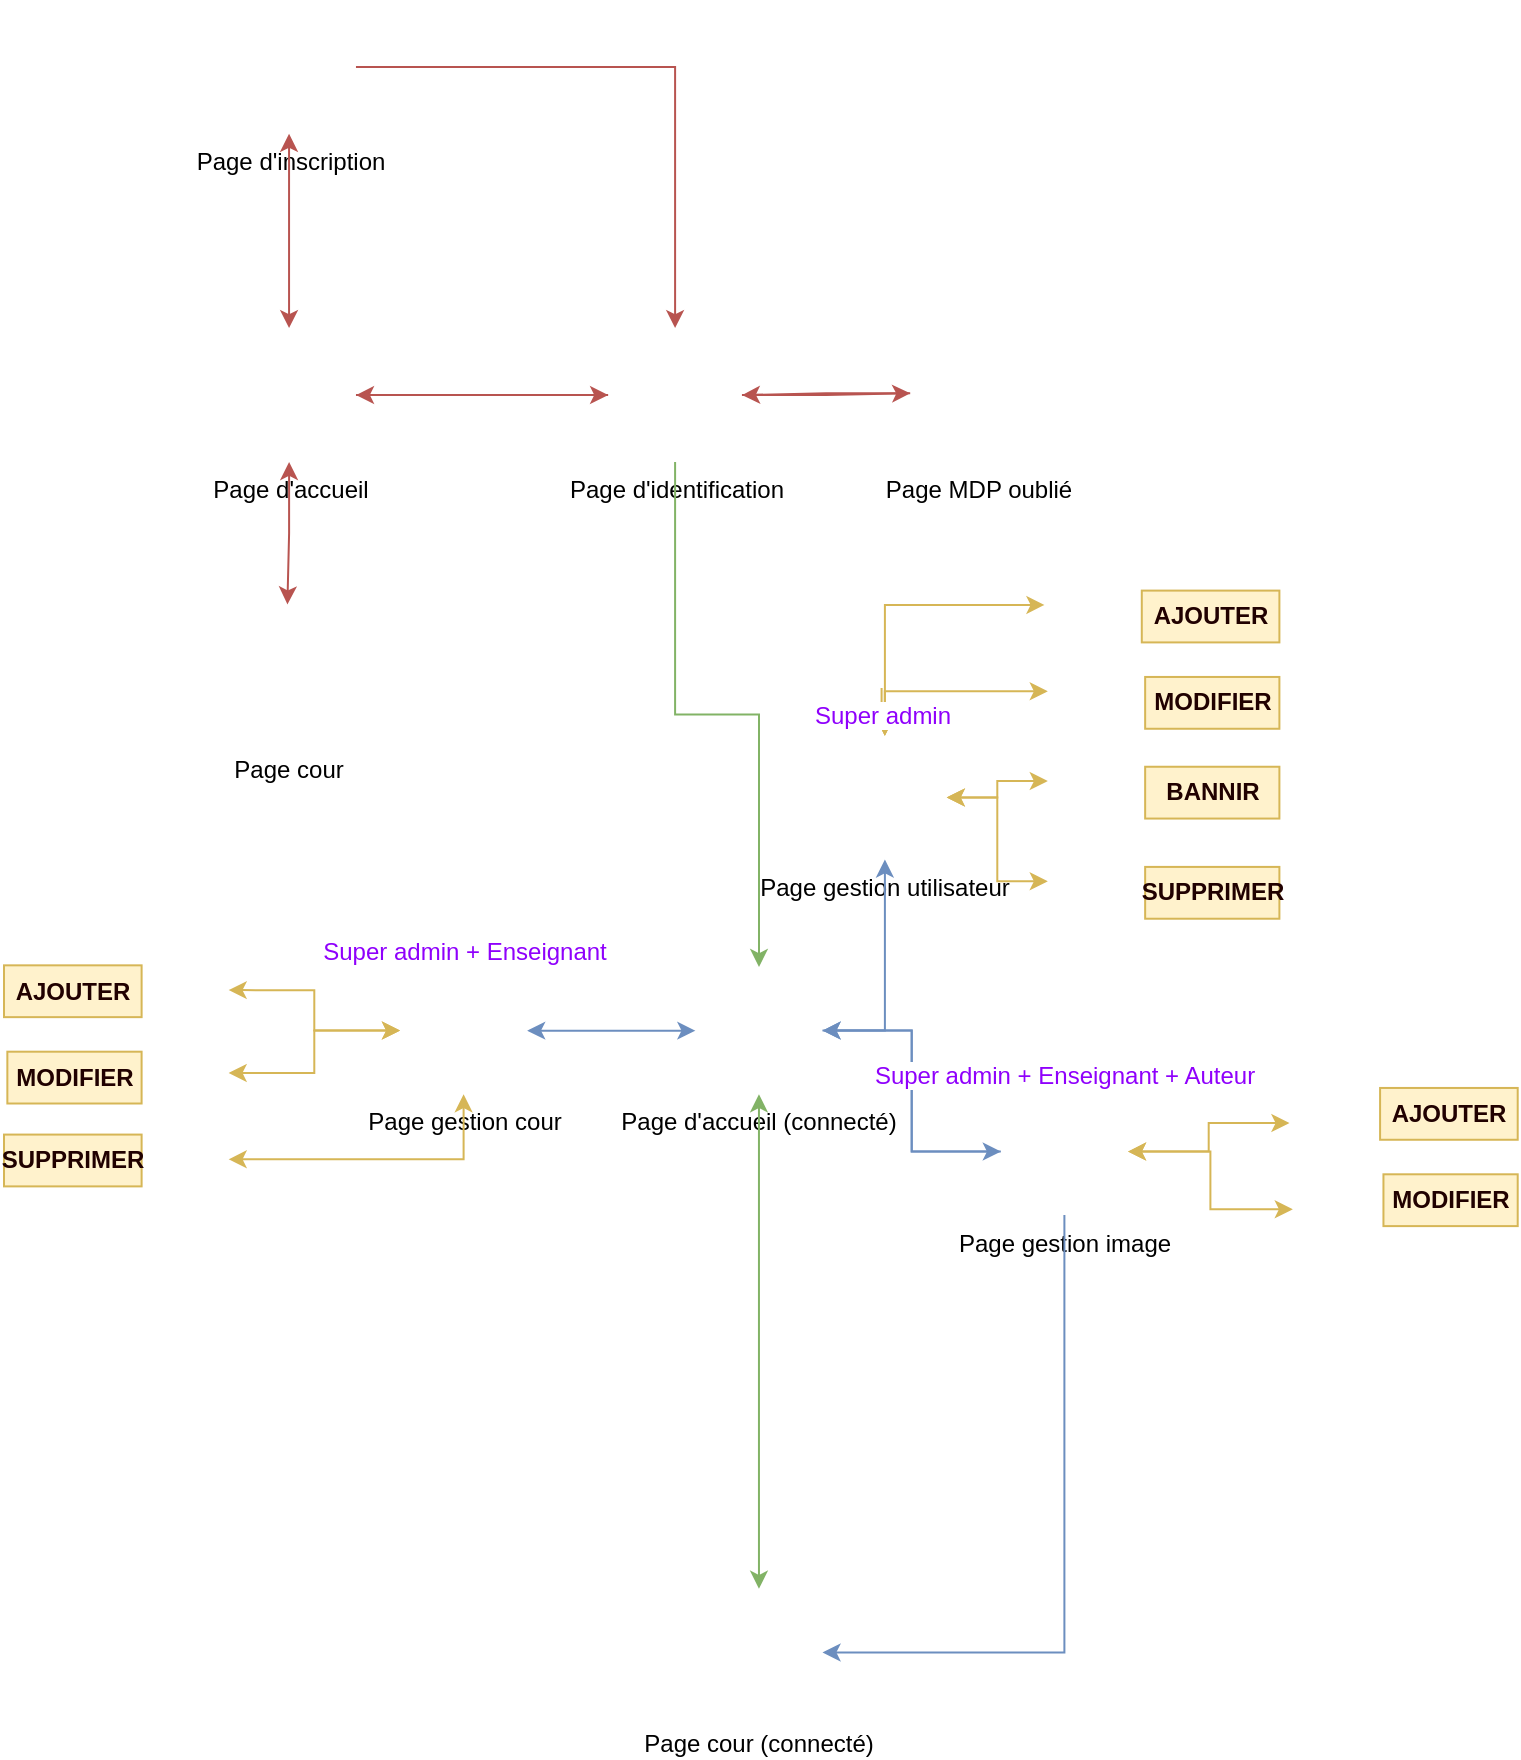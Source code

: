 <mxfile version="18.1.2" type="device"><diagram id="EtfHZ1deFGLvGAaEeNDH" name="Page-1"><mxGraphModel dx="1778" dy="993" grid="1" gridSize="10" guides="1" tooltips="1" connect="1" arrows="1" fold="1" page="1" pageScale="1" pageWidth="827" pageHeight="1169" math="0" shadow="0"><root><mxCell id="0"/><mxCell id="1" parent="0"/><mxCell id="CgV4inn3d8pZycO-Oh68-99" value="" style="group" vertex="1" connectable="0" parent="1"><mxGeometry x="56.78" y="140" width="730" height="860" as="geometry"/></mxCell><mxCell id="CgV4inn3d8pZycO-Oh68-1" value="Page d'accueil" style="shape=image;html=1;verticalAlign=top;verticalLabelPosition=bottom;labelBackgroundColor=#ffffff;imageAspect=0;aspect=fixed;image=https://cdn4.iconfinder.com/data/icons/essentials-71/24/007_-_File-128.png;fontFamily=Helvetica;fontSize=12;fontColor=default;align=center;strokeColor=#b85450;fillColor=#f8cecc;" vertex="1" parent="CgV4inn3d8pZycO-Oh68-99"><mxGeometry x="92.299" y="164.056" width="66.904" height="66.904" as="geometry"/></mxCell><mxCell id="CgV4inn3d8pZycO-Oh68-17" style="edgeStyle=orthogonalEdgeStyle;rounded=0;orthogonalLoop=1;jettySize=auto;html=1;fontColor=#9C0500;fillColor=#f8cecc;strokeColor=#b85450;" edge="1" parent="CgV4inn3d8pZycO-Oh68-99" source="CgV4inn3d8pZycO-Oh68-2" target="CgV4inn3d8pZycO-Oh68-1"><mxGeometry relative="1" as="geometry"/></mxCell><mxCell id="CgV4inn3d8pZycO-Oh68-2" value="Page d'identification" style="shape=image;html=1;verticalAlign=top;verticalLabelPosition=bottom;labelBackgroundColor=#ffffff;imageAspect=0;aspect=fixed;image=https://cdn4.iconfinder.com/data/icons/essentials-71/24/007_-_File-128.png;fontFamily=Helvetica;fontSize=12;fontColor=default;align=center;strokeColor=#b85450;fillColor=#f8cecc;" vertex="1" parent="CgV4inn3d8pZycO-Oh68-99"><mxGeometry x="285.287" y="164.056" width="66.904" height="66.904" as="geometry"/></mxCell><mxCell id="CgV4inn3d8pZycO-Oh68-3" value="" style="edgeStyle=orthogonalEdgeStyle;rounded=0;orthogonalLoop=1;jettySize=auto;html=1;fontColor=#9C0500;fillColor=#f8cecc;strokeColor=#b85450;" edge="1" parent="CgV4inn3d8pZycO-Oh68-99" source="CgV4inn3d8pZycO-Oh68-1" target="CgV4inn3d8pZycO-Oh68-2"><mxGeometry relative="1" as="geometry"/></mxCell><mxCell id="CgV4inn3d8pZycO-Oh68-19" style="edgeStyle=orthogonalEdgeStyle;rounded=0;orthogonalLoop=1;jettySize=auto;html=1;fontColor=#9C0500;fillColor=#f8cecc;strokeColor=#b85450;" edge="1" parent="CgV4inn3d8pZycO-Oh68-99" source="CgV4inn3d8pZycO-Oh68-4" target="CgV4inn3d8pZycO-Oh68-2"><mxGeometry relative="1" as="geometry"/></mxCell><mxCell id="CgV4inn3d8pZycO-Oh68-4" value="Page MDP oublié" style="shape=image;html=1;verticalAlign=top;verticalLabelPosition=bottom;labelBackgroundColor=#ffffff;imageAspect=0;aspect=fixed;image=https://cdn4.iconfinder.com/data/icons/essentials-71/24/007_-_File-128.png;fontFamily=Helvetica;fontSize=12;fontColor=default;align=center;strokeColor=#b85450;fillColor=#f8cecc;" vertex="1" parent="CgV4inn3d8pZycO-Oh68-99"><mxGeometry x="436.322" y="162.329" width="68.576" height="68.576" as="geometry"/></mxCell><mxCell id="CgV4inn3d8pZycO-Oh68-5" value="" style="edgeStyle=orthogonalEdgeStyle;rounded=0;orthogonalLoop=1;jettySize=auto;html=1;fontColor=#9C0500;fillColor=#f8cecc;strokeColor=#b85450;" edge="1" parent="CgV4inn3d8pZycO-Oh68-99" source="CgV4inn3d8pZycO-Oh68-2" target="CgV4inn3d8pZycO-Oh68-4"><mxGeometry relative="1" as="geometry"/></mxCell><mxCell id="CgV4inn3d8pZycO-Oh68-8" style="edgeStyle=orthogonalEdgeStyle;rounded=0;orthogonalLoop=1;jettySize=auto;html=1;fontColor=#9C0500;fillColor=#f8cecc;strokeColor=#b85450;" edge="1" parent="CgV4inn3d8pZycO-Oh68-99" source="CgV4inn3d8pZycO-Oh68-6" target="CgV4inn3d8pZycO-Oh68-2"><mxGeometry relative="1" as="geometry"/></mxCell><mxCell id="CgV4inn3d8pZycO-Oh68-6" value="Page d'inscription" style="shape=image;html=1;verticalAlign=top;verticalLabelPosition=bottom;labelBackgroundColor=#ffffff;imageAspect=0;aspect=fixed;image=https://cdn4.iconfinder.com/data/icons/essentials-71/24/007_-_File-128.png;fontFamily=Helvetica;fontSize=12;fontColor=default;align=center;strokeColor=#b85450;fillColor=#f8cecc;" vertex="1" parent="CgV4inn3d8pZycO-Oh68-99"><mxGeometry x="92.299" width="66.904" height="66.904" as="geometry"/></mxCell><mxCell id="CgV4inn3d8pZycO-Oh68-7" value="" style="edgeStyle=orthogonalEdgeStyle;rounded=0;orthogonalLoop=1;jettySize=auto;html=1;fillColor=#f8cecc;strokeColor=#b85450;fontColor=#9C0500;startArrow=classic;startFill=1;" edge="1" parent="CgV4inn3d8pZycO-Oh68-99" source="CgV4inn3d8pZycO-Oh68-1" target="CgV4inn3d8pZycO-Oh68-6"><mxGeometry relative="1" as="geometry"/></mxCell><mxCell id="CgV4inn3d8pZycO-Oh68-10" value="Page d'accueil (connecté)" style="shape=image;html=1;verticalAlign=top;verticalLabelPosition=bottom;labelBackgroundColor=#ffffff;imageAspect=0;aspect=fixed;image=https://cdn4.iconfinder.com/data/icons/essentials-71/24/007_-_File-128.png;fontFamily=Helvetica;fontSize=12;fontColor=default;align=center;strokeColor=#6c8ebf;fillColor=#dae8fc;" vertex="1" parent="CgV4inn3d8pZycO-Oh68-99"><mxGeometry x="328.92" y="483.534" width="63.558" height="63.558" as="geometry"/></mxCell><mxCell id="CgV4inn3d8pZycO-Oh68-11" value="" style="edgeStyle=orthogonalEdgeStyle;rounded=0;orthogonalLoop=1;jettySize=auto;html=1;fontColor=#9C0500;fillColor=#d5e8d4;strokeColor=#82b366;" edge="1" parent="CgV4inn3d8pZycO-Oh68-99" source="CgV4inn3d8pZycO-Oh68-2" target="CgV4inn3d8pZycO-Oh68-10"><mxGeometry relative="1" as="geometry"/></mxCell><mxCell id="CgV4inn3d8pZycO-Oh68-12" value="Page cour (connecté)" style="shape=image;html=1;verticalAlign=top;verticalLabelPosition=bottom;labelBackgroundColor=#ffffff;imageAspect=0;aspect=fixed;image=https://cdn4.iconfinder.com/data/icons/essentials-71/24/007_-_File-128.png;fontFamily=Helvetica;fontSize=12;fontColor=default;align=center;strokeColor=default;fillColor=default;" vertex="1" parent="CgV4inn3d8pZycO-Oh68-99"><mxGeometry x="328.92" y="794.378" width="63.558" height="63.558" as="geometry"/></mxCell><mxCell id="CgV4inn3d8pZycO-Oh68-13" value="" style="edgeStyle=orthogonalEdgeStyle;rounded=0;orthogonalLoop=1;jettySize=auto;html=1;fontColor=#210100;fillColor=#d5e8d4;strokeColor=#82b366;startArrow=classic;startFill=1;" edge="1" parent="CgV4inn3d8pZycO-Oh68-99" source="CgV4inn3d8pZycO-Oh68-10" target="CgV4inn3d8pZycO-Oh68-12"><mxGeometry relative="1" as="geometry"/></mxCell><mxCell id="CgV4inn3d8pZycO-Oh68-14" value="Page cour" style="shape=image;html=1;verticalAlign=top;verticalLabelPosition=bottom;labelBackgroundColor=#ffffff;imageAspect=0;aspect=fixed;image=https://cdn4.iconfinder.com/data/icons/essentials-71/24/007_-_File-128.png;fontFamily=Helvetica;fontSize=12;fontColor=default;align=center;strokeColor=#b85450;fillColor=#f8cecc;" vertex="1" parent="CgV4inn3d8pZycO-Oh68-99"><mxGeometry x="90.621" y="302.209" width="68.576" height="68.576" as="geometry"/></mxCell><mxCell id="CgV4inn3d8pZycO-Oh68-15" value="" style="edgeStyle=orthogonalEdgeStyle;rounded=0;orthogonalLoop=1;jettySize=auto;html=1;fontColor=#9C0500;fillColor=#f8cecc;strokeColor=#b85450;startArrow=classic;startFill=1;" edge="1" parent="CgV4inn3d8pZycO-Oh68-99" source="CgV4inn3d8pZycO-Oh68-1" target="CgV4inn3d8pZycO-Oh68-14"><mxGeometry relative="1" as="geometry"/></mxCell><mxCell id="CgV4inn3d8pZycO-Oh68-25" style="edgeStyle=orthogonalEdgeStyle;rounded=0;orthogonalLoop=1;jettySize=auto;html=1;fontColor=#9C0500;strokeColor=#6c8ebf;fillColor=#dae8fc;" edge="1" parent="CgV4inn3d8pZycO-Oh68-99" source="CgV4inn3d8pZycO-Oh68-23" target="CgV4inn3d8pZycO-Oh68-10"><mxGeometry relative="1" as="geometry"/></mxCell><mxCell id="CgV4inn3d8pZycO-Oh68-23" value="Page gestion image" style="shape=image;html=1;verticalAlign=top;verticalLabelPosition=bottom;labelBackgroundColor=#ffffff;imageAspect=0;aspect=fixed;image=https://cdn4.iconfinder.com/data/icons/essentials-71/24/007_-_File-128.png;fontFamily=Helvetica;fontSize=12;fontColor=default;align=center;strokeColor=default;fillColor=default;" vertex="1" parent="CgV4inn3d8pZycO-Oh68-99"><mxGeometry x="481.632" y="543.976" width="63.558" height="63.558" as="geometry"/></mxCell><mxCell id="CgV4inn3d8pZycO-Oh68-24" value="" style="edgeStyle=orthogonalEdgeStyle;rounded=0;orthogonalLoop=1;jettySize=auto;html=1;fontColor=#9C0500;strokeColor=#6c8ebf;fillColor=#dae8fc;" edge="1" parent="CgV4inn3d8pZycO-Oh68-99" source="CgV4inn3d8pZycO-Oh68-10" target="CgV4inn3d8pZycO-Oh68-23"><mxGeometry relative="1" as="geometry"/></mxCell><mxCell id="CgV4inn3d8pZycO-Oh68-27" style="edgeStyle=orthogonalEdgeStyle;rounded=0;orthogonalLoop=1;jettySize=auto;html=1;fontColor=#9C0500;strokeColor=#6c8ebf;endArrow=none;endFill=0;startArrow=classic;startFill=1;fillColor=#dae8fc;" edge="1" parent="CgV4inn3d8pZycO-Oh68-99" source="CgV4inn3d8pZycO-Oh68-12" target="CgV4inn3d8pZycO-Oh68-23"><mxGeometry relative="1" as="geometry"><mxPoint x="478.276" y="550.884" as="targetPoint"/></mxGeometry></mxCell><mxCell id="CgV4inn3d8pZycO-Oh68-28" value="Page gestion cour" style="shape=image;html=1;verticalAlign=top;verticalLabelPosition=bottom;labelBackgroundColor=#ffffff;imageAspect=0;aspect=fixed;image=https://cdn4.iconfinder.com/data/icons/essentials-71/24/007_-_File-128.png;fontFamily=Helvetica;fontSize=12;fontColor=default;align=center;strokeColor=default;fillColor=default;" vertex="1" parent="CgV4inn3d8pZycO-Oh68-99"><mxGeometry x="181.241" y="483.534" width="63.558" height="63.558" as="geometry"/></mxCell><mxCell id="CgV4inn3d8pZycO-Oh68-30" style="edgeStyle=orthogonalEdgeStyle;rounded=0;orthogonalLoop=1;jettySize=auto;html=1;fontColor=#9C0500;startArrow=classic;startFill=1;endArrow=classic;endFill=1;strokeColor=#6c8ebf;fillColor=#dae8fc;" edge="1" parent="CgV4inn3d8pZycO-Oh68-99" source="CgV4inn3d8pZycO-Oh68-10" target="CgV4inn3d8pZycO-Oh68-28"><mxGeometry relative="1" as="geometry"/></mxCell><mxCell id="CgV4inn3d8pZycO-Oh68-31" value="Page gestion utilisateur" style="shape=image;html=1;verticalAlign=top;verticalLabelPosition=bottom;labelBackgroundColor=#ffffff;imageAspect=0;aspect=fixed;image=https://cdn4.iconfinder.com/data/icons/essentials-71/24/007_-_File-128.png;fontFamily=Helvetica;fontSize=12;align=center;strokeColor=#d6b656;fillColor=#fff2cc;" vertex="1" parent="CgV4inn3d8pZycO-Oh68-99"><mxGeometry x="392.69" y="367.831" width="61.886" height="61.886" as="geometry"/></mxCell><mxCell id="CgV4inn3d8pZycO-Oh68-32" value="" style="edgeStyle=orthogonalEdgeStyle;rounded=0;orthogonalLoop=1;jettySize=auto;html=1;fontColor=#9C0500;startArrow=classic;startFill=1;endArrow=classic;endFill=1;strokeColor=#6c8ebf;fillColor=#dae8fc;" edge="1" parent="CgV4inn3d8pZycO-Oh68-99" source="CgV4inn3d8pZycO-Oh68-10" target="CgV4inn3d8pZycO-Oh68-31"><mxGeometry relative="1" as="geometry"/></mxCell><mxCell id="CgV4inn3d8pZycO-Oh68-44" style="edgeStyle=orthogonalEdgeStyle;rounded=0;orthogonalLoop=1;jettySize=auto;html=1;fontColor=#9C0500;startArrow=classic;startFill=1;endArrow=classic;endFill=1;strokeColor=#d6b656;entryX=0.5;entryY=0;entryDx=0;entryDy=0;fillColor=#fff2cc;" edge="1" parent="CgV4inn3d8pZycO-Oh68-99" source="CgV4inn3d8pZycO-Oh68-37" target="CgV4inn3d8pZycO-Oh68-31"><mxGeometry relative="1" as="geometry"><mxPoint x="478.276" y="405.823" as="targetPoint"/></mxGeometry></mxCell><mxCell id="CgV4inn3d8pZycO-Oh68-37" value="" style="shape=image;html=1;verticalAlign=top;verticalLabelPosition=bottom;labelBackgroundColor=#ffffff;imageAspect=0;aspect=fixed;image=https://cdn4.iconfinder.com/data/icons/essentials-73/24/007_-_File-128.png;fillColor=#fff2cc;strokeColor=#d6b656;" vertex="1" parent="CgV4inn3d8pZycO-Oh68-99"><mxGeometry x="505.126" y="328.112" width="35.124" height="35.124" as="geometry"/></mxCell><mxCell id="CgV4inn3d8pZycO-Oh68-41" style="edgeStyle=orthogonalEdgeStyle;rounded=0;orthogonalLoop=1;jettySize=auto;html=1;fontColor=#9C0500;startArrow=classic;startFill=1;endArrow=classic;endFill=1;strokeColor=#d6b656;fillColor=#fff2cc;" edge="1" parent="CgV4inn3d8pZycO-Oh68-99" source="CgV4inn3d8pZycO-Oh68-40" target="CgV4inn3d8pZycO-Oh68-31"><mxGeometry relative="1" as="geometry"/></mxCell><mxCell id="CgV4inn3d8pZycO-Oh68-40" value="" style="shape=image;html=1;verticalAlign=top;verticalLabelPosition=bottom;labelBackgroundColor=#ffffff;imageAspect=0;aspect=fixed;image=https://cdn4.iconfinder.com/data/icons/essentials-73/24/007_-_File-128.png;fillColor=#fff2cc;strokeColor=#d6b656;" vertex="1" parent="CgV4inn3d8pZycO-Oh68-99"><mxGeometry x="505.126" y="373.012" width="35.124" height="35.124" as="geometry"/></mxCell><mxCell id="CgV4inn3d8pZycO-Oh68-43" style="edgeStyle=orthogonalEdgeStyle;rounded=0;orthogonalLoop=1;jettySize=auto;html=1;fontColor=#9C0500;startArrow=classic;startFill=1;endArrow=classic;endFill=1;strokeColor=#d6b656;fillColor=#fff2cc;" edge="1" parent="CgV4inn3d8pZycO-Oh68-99" source="CgV4inn3d8pZycO-Oh68-42" target="CgV4inn3d8pZycO-Oh68-31"><mxGeometry relative="1" as="geometry"/></mxCell><mxCell id="CgV4inn3d8pZycO-Oh68-42" value="" style="shape=image;html=1;verticalAlign=top;verticalLabelPosition=bottom;labelBackgroundColor=#ffffff;imageAspect=0;aspect=fixed;image=https://cdn4.iconfinder.com/data/icons/essentials-73/24/007_-_File-128.png;fillColor=#fff2cc;strokeColor=#d6b656;" vertex="1" parent="CgV4inn3d8pZycO-Oh68-99"><mxGeometry x="505.126" y="423.092" width="35.124" height="35.124" as="geometry"/></mxCell><mxCell id="CgV4inn3d8pZycO-Oh68-45" value="&lt;font color=&quot;#210100&quot;&gt;&lt;b&gt;MODIFIER&lt;/b&gt;&lt;/font&gt;" style="text;html=1;strokeColor=#d6b656;fillColor=#fff2cc;align=center;verticalAlign=middle;whiteSpace=wrap;rounded=0;" vertex="1" parent="CgV4inn3d8pZycO-Oh68-99"><mxGeometry x="553.793" y="338.474" width="67.126" height="25.904" as="geometry"/></mxCell><mxCell id="CgV4inn3d8pZycO-Oh68-46" value="&lt;font color=&quot;#210100&quot;&gt;&lt;b&gt;BANNIR&lt;/b&gt;&lt;/font&gt;" style="text;html=1;strokeColor=#d6b656;fillColor=#fff2cc;align=center;verticalAlign=middle;whiteSpace=wrap;rounded=0;" vertex="1" parent="CgV4inn3d8pZycO-Oh68-99"><mxGeometry x="553.793" y="383.373" width="67.126" height="25.904" as="geometry"/></mxCell><mxCell id="CgV4inn3d8pZycO-Oh68-47" value="&lt;font color=&quot;#210100&quot;&gt;&lt;b&gt;SUPPRIMER&lt;br&gt;&lt;/b&gt;&lt;/font&gt;" style="text;html=1;strokeColor=#d6b656;fillColor=#fff2cc;align=center;verticalAlign=middle;whiteSpace=wrap;rounded=0;" vertex="1" parent="CgV4inn3d8pZycO-Oh68-99"><mxGeometry x="553.793" y="433.454" width="67.126" height="25.904" as="geometry"/></mxCell><mxCell id="CgV4inn3d8pZycO-Oh68-50" style="edgeStyle=orthogonalEdgeStyle;rounded=0;orthogonalLoop=1;jettySize=auto;html=1;entryX=0.5;entryY=0;entryDx=0;entryDy=0;fontColor=#210100;startArrow=none;startFill=1;endArrow=classic;endFill=1;strokeColor=#d6b656;fillColor=#fff2cc;" edge="1" parent="CgV4inn3d8pZycO-Oh68-99" source="CgV4inn3d8pZycO-Oh68-95" target="CgV4inn3d8pZycO-Oh68-31"><mxGeometry relative="1" as="geometry"/></mxCell><mxCell id="CgV4inn3d8pZycO-Oh68-97" style="edgeStyle=orthogonalEdgeStyle;rounded=0;orthogonalLoop=1;jettySize=auto;html=1;fontColor=#210100;startArrow=classic;startFill=1;endArrow=classic;endFill=1;strokeColor=#D6B656;" edge="1" parent="CgV4inn3d8pZycO-Oh68-99" source="CgV4inn3d8pZycO-Oh68-48" target="CgV4inn3d8pZycO-Oh68-31"><mxGeometry relative="1" as="geometry"/></mxCell><mxCell id="CgV4inn3d8pZycO-Oh68-48" value="" style="shape=image;html=1;verticalAlign=top;verticalLabelPosition=bottom;labelBackgroundColor=#ffffff;imageAspect=0;aspect=fixed;image=https://cdn4.iconfinder.com/data/icons/essentials-73/24/007_-_File-128.png;fillColor=#fff2cc;strokeColor=#d6b656;" vertex="1" parent="CgV4inn3d8pZycO-Oh68-99"><mxGeometry x="503.448" y="284.94" width="35.124" height="35.124" as="geometry"/></mxCell><mxCell id="CgV4inn3d8pZycO-Oh68-49" value="&lt;font color=&quot;#210100&quot;&gt;&lt;b&gt;AJOUTER&lt;/b&gt;&lt;/font&gt;" style="text;html=1;strokeColor=#d6b656;fillColor=#fff2cc;align=center;verticalAlign=middle;whiteSpace=wrap;rounded=0;" vertex="1" parent="CgV4inn3d8pZycO-Oh68-99"><mxGeometry x="552.115" y="295.301" width="68.805" height="25.904" as="geometry"/></mxCell><mxCell id="CgV4inn3d8pZycO-Oh68-61" value="" style="group" vertex="1" connectable="0" parent="CgV4inn3d8pZycO-Oh68-99"><mxGeometry x="620.92" y="476.627" width="109.08" height="146.787" as="geometry"/></mxCell><mxCell id="CgV4inn3d8pZycO-Oh68-64" value="" style="group" vertex="1" connectable="0" parent="CgV4inn3d8pZycO-Oh68-61"><mxGeometry x="1.678" y="5.181" width="107.402" height="141.606" as="geometry"/></mxCell><mxCell id="CgV4inn3d8pZycO-Oh68-55" value="&lt;font color=&quot;#210100&quot;&gt;&lt;b&gt;MODIFIER&lt;/b&gt;&lt;/font&gt;" style="text;html=1;strokeColor=#d6b656;fillColor=#fff2cc;align=center;verticalAlign=middle;whiteSpace=wrap;rounded=0;" vertex="1" parent="CgV4inn3d8pZycO-Oh68-64"><mxGeometry x="50.345" y="105.341" width="67.126" height="25.904" as="geometry"/></mxCell><mxCell id="CgV4inn3d8pZycO-Oh68-58" value="&lt;font color=&quot;#210100&quot;&gt;&lt;b&gt;AJOUTER&lt;/b&gt;&lt;/font&gt;" style="text;html=1;strokeColor=#d6b656;fillColor=#fff2cc;align=center;verticalAlign=middle;whiteSpace=wrap;rounded=0;" vertex="1" parent="CgV4inn3d8pZycO-Oh68-64"><mxGeometry x="48.667" y="62.169" width="68.805" height="25.904" as="geometry"/></mxCell><mxCell id="CgV4inn3d8pZycO-Oh68-57" value="" style="shape=image;html=1;verticalAlign=top;verticalLabelPosition=bottom;labelBackgroundColor=#ffffff;imageAspect=0;aspect=fixed;image=https://cdn4.iconfinder.com/data/icons/essentials-73/24/007_-_File-128.png;fillColor=#fff2cc;strokeColor=#d6b656;" vertex="1" parent="CgV4inn3d8pZycO-Oh68-64"><mxGeometry x="3.356" y="62.169" width="35.124" height="35.124" as="geometry"/></mxCell><mxCell id="CgV4inn3d8pZycO-Oh68-51" value="" style="shape=image;html=1;verticalAlign=top;verticalLabelPosition=bottom;labelBackgroundColor=#ffffff;imageAspect=0;aspect=fixed;image=https://cdn4.iconfinder.com/data/icons/essentials-73/24/007_-_File-128.png;fillColor=#fff2cc;strokeColor=#d6b656;" vertex="1" parent="CgV4inn3d8pZycO-Oh68-64"><mxGeometry x="5.034" y="105.341" width="35.124" height="35.124" as="geometry"/></mxCell><mxCell id="CgV4inn3d8pZycO-Oh68-62" value="" style="edgeStyle=orthogonalEdgeStyle;rounded=0;orthogonalLoop=1;jettySize=auto;html=1;fontColor=#210100;startArrow=classic;startFill=1;endArrow=classic;endFill=1;strokeColor=#d6b656;fillColor=#fff2cc;" edge="1" parent="CgV4inn3d8pZycO-Oh68-99" source="CgV4inn3d8pZycO-Oh68-57" target="CgV4inn3d8pZycO-Oh68-23"><mxGeometry relative="1" as="geometry"/></mxCell><mxCell id="CgV4inn3d8pZycO-Oh68-63" value="" style="edgeStyle=orthogonalEdgeStyle;rounded=0;orthogonalLoop=1;jettySize=auto;html=1;fontColor=#210100;startArrow=classic;startFill=1;endArrow=classic;endFill=1;strokeColor=#d6b656;fillColor=#fff2cc;" edge="1" parent="CgV4inn3d8pZycO-Oh68-99" source="CgV4inn3d8pZycO-Oh68-51" target="CgV4inn3d8pZycO-Oh68-23"><mxGeometry relative="1" as="geometry"/></mxCell><mxCell id="CgV4inn3d8pZycO-Oh68-70" value="" style="group" vertex="1" connectable="0" parent="CgV4inn3d8pZycO-Oh68-99"><mxGeometry y="476.627" width="109.08" height="79.438" as="geometry"/></mxCell><mxCell id="CgV4inn3d8pZycO-Oh68-72" value="" style="group" vertex="1" connectable="0" parent="CgV4inn3d8pZycO-Oh68-70"><mxGeometry x="1.678" y="5.181" width="107.402" height="74.257" as="geometry"/></mxCell><mxCell id="CgV4inn3d8pZycO-Oh68-79" value="" style="group" vertex="1" connectable="0" parent="CgV4inn3d8pZycO-Oh68-72"><mxGeometry x="-18.46" y="0.863" width="68.805" height="69.076" as="geometry"/></mxCell><mxCell id="CgV4inn3d8pZycO-Oh68-75" value="&lt;font color=&quot;#210100&quot;&gt;&lt;b&gt;MODIFIER&lt;/b&gt;&lt;/font&gt;" style="text;html=1;strokeColor=#d6b656;fillColor=#fff2cc;align=center;verticalAlign=middle;whiteSpace=wrap;rounded=0;" vertex="1" parent="CgV4inn3d8pZycO-Oh68-79"><mxGeometry x="1.678" y="43.173" width="67.126" height="25.904" as="geometry"/></mxCell><mxCell id="CgV4inn3d8pZycO-Oh68-76" value="&lt;font color=&quot;#210100&quot;&gt;&lt;b&gt;AJOUTER&lt;/b&gt;&lt;/font&gt;" style="text;html=1;strokeColor=#d6b656;fillColor=#fff2cc;align=center;verticalAlign=middle;whiteSpace=wrap;rounded=0;" vertex="1" parent="CgV4inn3d8pZycO-Oh68-79"><mxGeometry width="68.805" height="25.904" as="geometry"/></mxCell><mxCell id="CgV4inn3d8pZycO-Oh68-74" value="" style="shape=image;html=1;verticalAlign=top;verticalLabelPosition=bottom;labelBackgroundColor=#ffffff;imageAspect=0;aspect=fixed;image=https://cdn4.iconfinder.com/data/icons/essentials-73/24/007_-_File-128.png;fillColor=#fff2cc;strokeColor=#d6b656;" vertex="1" parent="CgV4inn3d8pZycO-Oh68-72"><mxGeometry x="58.736" y="37.129" width="35.124" height="35.124" as="geometry"/></mxCell><mxCell id="CgV4inn3d8pZycO-Oh68-71" value="" style="shape=image;html=1;verticalAlign=top;verticalLabelPosition=bottom;labelBackgroundColor=#ffffff;imageAspect=0;aspect=fixed;image=https://cdn4.iconfinder.com/data/icons/essentials-73/24/007_-_File-128.png;fillColor=#fff2cc;strokeColor=#d6b656;" vertex="1" parent="CgV4inn3d8pZycO-Oh68-72"><mxGeometry x="58.736" y="-4.317" width="35.124" height="35.124" as="geometry"/></mxCell><mxCell id="CgV4inn3d8pZycO-Oh68-80" style="edgeStyle=orthogonalEdgeStyle;rounded=0;orthogonalLoop=1;jettySize=auto;html=1;entryX=1;entryY=0.5;entryDx=0;entryDy=0;fontColor=#210100;startArrow=classic;startFill=1;endArrow=classic;endFill=1;strokeColor=#d6b656;fillColor=#fff2cc;" edge="1" parent="CgV4inn3d8pZycO-Oh68-99" source="CgV4inn3d8pZycO-Oh68-28" target="CgV4inn3d8pZycO-Oh68-71"><mxGeometry relative="1" as="geometry"/></mxCell><mxCell id="CgV4inn3d8pZycO-Oh68-81" style="edgeStyle=orthogonalEdgeStyle;rounded=0;orthogonalLoop=1;jettySize=auto;html=1;fontColor=#210100;startArrow=classic;startFill=1;endArrow=classic;endFill=1;strokeColor=#D6B656;fillColor=#fff2cc;" edge="1" parent="CgV4inn3d8pZycO-Oh68-99" source="CgV4inn3d8pZycO-Oh68-74" target="CgV4inn3d8pZycO-Oh68-28"><mxGeometry relative="1" as="geometry"/></mxCell><mxCell id="CgV4inn3d8pZycO-Oh68-82" value="" style="group" vertex="1" connectable="0" parent="CgV4inn3d8pZycO-Oh68-99"><mxGeometry y="561.245" width="109.08" height="79.438" as="geometry"/></mxCell><mxCell id="CgV4inn3d8pZycO-Oh68-83" value="" style="group" vertex="1" connectable="0" parent="CgV4inn3d8pZycO-Oh68-82"><mxGeometry x="1.678" y="5.181" width="107.402" height="74.257" as="geometry"/></mxCell><mxCell id="CgV4inn3d8pZycO-Oh68-84" value="" style="group" vertex="1" connectable="0" parent="CgV4inn3d8pZycO-Oh68-83"><mxGeometry x="-18.46" y="0.863" width="68.805" height="69.076" as="geometry"/></mxCell><mxCell id="CgV4inn3d8pZycO-Oh68-86" value="&lt;font color=&quot;#210100&quot;&gt;&lt;b&gt;SUPPRIMER&lt;/b&gt;&lt;/font&gt;" style="text;html=1;strokeColor=#d6b656;fillColor=#fff2cc;align=center;verticalAlign=middle;whiteSpace=wrap;rounded=0;" vertex="1" parent="CgV4inn3d8pZycO-Oh68-84"><mxGeometry width="68.805" height="25.904" as="geometry"/></mxCell><mxCell id="CgV4inn3d8pZycO-Oh68-88" value="" style="shape=image;html=1;verticalAlign=top;verticalLabelPosition=bottom;labelBackgroundColor=#ffffff;imageAspect=0;aspect=fixed;image=https://cdn4.iconfinder.com/data/icons/essentials-73/24/007_-_File-128.png;fillColor=#fff2cc;strokeColor=#d6b656;" vertex="1" parent="CgV4inn3d8pZycO-Oh68-83"><mxGeometry x="58.736" y="-4.317" width="35.124" height="35.124" as="geometry"/></mxCell><mxCell id="CgV4inn3d8pZycO-Oh68-89" style="edgeStyle=orthogonalEdgeStyle;rounded=0;orthogonalLoop=1;jettySize=auto;html=1;fontColor=#210100;startArrow=classic;startFill=1;endArrow=classic;endFill=1;strokeColor=#D6B656;" edge="1" parent="CgV4inn3d8pZycO-Oh68-99" source="CgV4inn3d8pZycO-Oh68-88" target="CgV4inn3d8pZycO-Oh68-28"><mxGeometry relative="1" as="geometry"/></mxCell><mxCell id="CgV4inn3d8pZycO-Oh68-94" value="&lt;font color=&quot;#8f00fc&quot;&gt;Super admin + Enseignant&lt;/font&gt;" style="shape=image;html=1;verticalAlign=top;verticalLabelPosition=bottom;labelBackgroundColor=#ffffff;imageAspect=0;aspect=fixed;image=https://cdn4.iconfinder.com/data/icons/ionicons/512/icon-person-stalker-128.png;fontColor=#210100;" vertex="1" parent="CgV4inn3d8pZycO-Oh68-99"><mxGeometry x="191.31" y="418.775" width="43.487" height="43.487" as="geometry"/></mxCell><mxCell id="CgV4inn3d8pZycO-Oh68-95" value="Super admin" style="shape=image;html=1;verticalAlign=top;verticalLabelPosition=bottom;labelBackgroundColor=#ffffff;imageAspect=0;aspect=fixed;image=https://cdn4.iconfinder.com/data/icons/ionicons/512/icon-person-stalker-128.png;fontColor=#8F00FC;" vertex="1" parent="CgV4inn3d8pZycO-Oh68-99"><mxGeometry x="401.08" y="302.209" width="41.815" height="41.815" as="geometry"/></mxCell><mxCell id="CgV4inn3d8pZycO-Oh68-98" value="&lt;font color=&quot;#8f00fc&quot;&gt;Super admin + Enseignant + Auteur&lt;/font&gt;" style="shape=image;html=1;verticalAlign=top;verticalLabelPosition=bottom;labelBackgroundColor=#ffffff;imageAspect=0;aspect=fixed;image=https://cdn4.iconfinder.com/data/icons/ionicons/512/icon-person-stalker-128.png;fontColor=#210100;" vertex="1" parent="CgV4inn3d8pZycO-Oh68-99"><mxGeometry x="493.379" y="483.534" width="40.142" height="40.142" as="geometry"/></mxCell></root></mxGraphModel></diagram></mxfile>